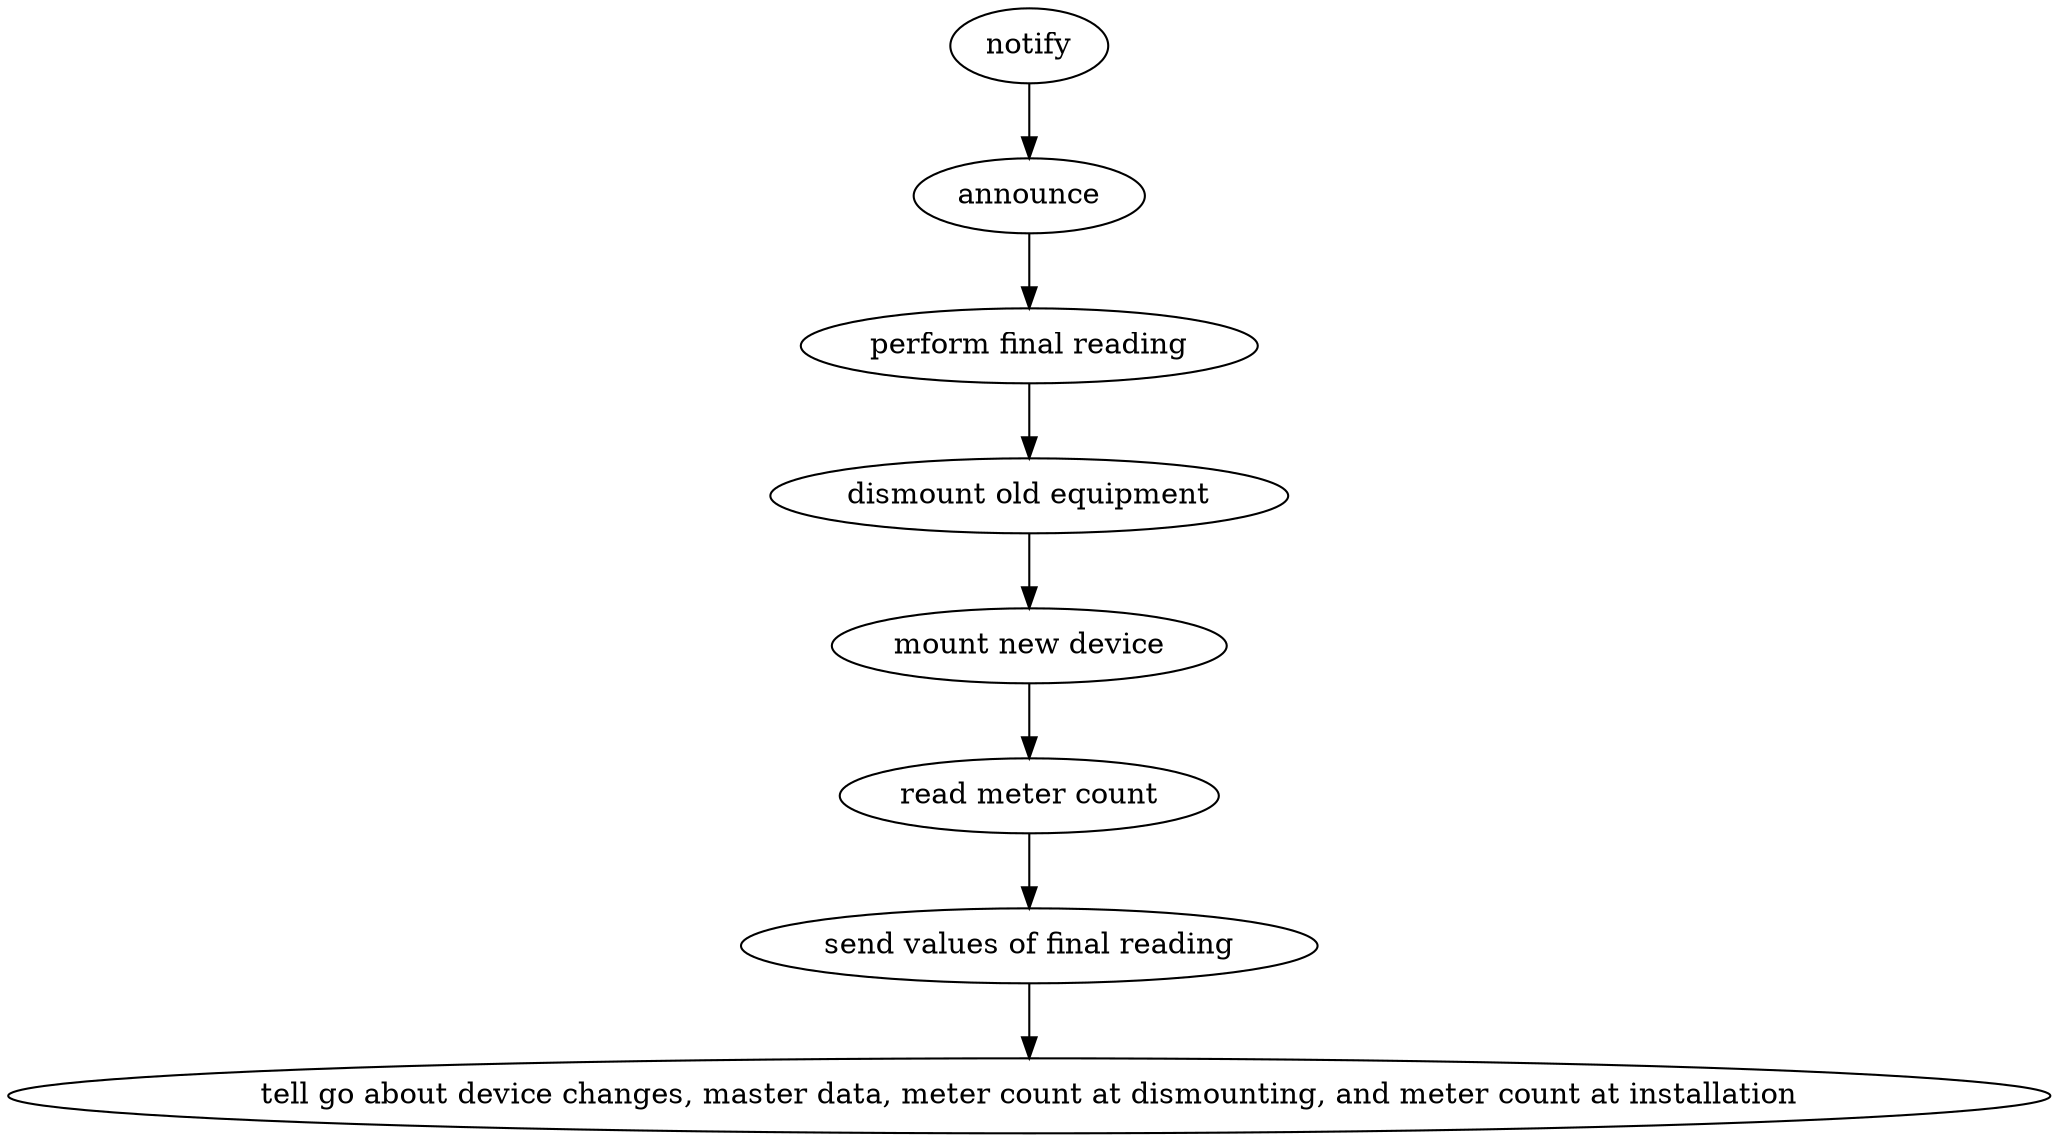 strict digraph "doc-10.4" {
	graph [name="doc-10.4"];
	notify	[attrs="{'type': 'Activity', 'label': 'notify'}"];
	announce	[attrs="{'type': 'Activity', 'label': 'announce'}"];
	notify -> announce	[attrs="{'type': 'flow', 'label': 'flow'}"];
	"perform final reading"	[attrs="{'type': 'Activity', 'label': 'perform final reading'}"];
	announce -> "perform final reading"	[attrs="{'type': 'flow', 'label': 'flow'}"];
	"dismount old equipment"	[attrs="{'type': 'Activity', 'label': 'dismount old equipment'}"];
	"perform final reading" -> "dismount old equipment"	[attrs="{'type': 'flow', 'label': 'flow'}"];
	"mount new device"	[attrs="{'type': 'Activity', 'label': 'mount new device'}"];
	"dismount old equipment" -> "mount new device"	[attrs="{'type': 'flow', 'label': 'flow'}"];
	"read meter count"	[attrs="{'type': 'Activity', 'label': 'read meter count'}"];
	"mount new device" -> "read meter count"	[attrs="{'type': 'flow', 'label': 'flow'}"];
	"send values of final reading"	[attrs="{'type': 'Activity', 'label': 'send values of final reading'}"];
	"read meter count" -> "send values of final reading"	[attrs="{'type': 'flow', 'label': 'flow'}"];
	"tell go about device changes, master data, meter count at dismounting, and meter count at installation"	[attrs="{'type': 'Activity', 'label': 'tell go about device changes, master data, meter count at dismounting, and meter count at installation'}"];
	"send values of final reading" -> "tell go about device changes, master data, meter count at dismounting, and meter count at installation"	[attrs="{'type': 'flow', 'label': 'flow'}"];
}
